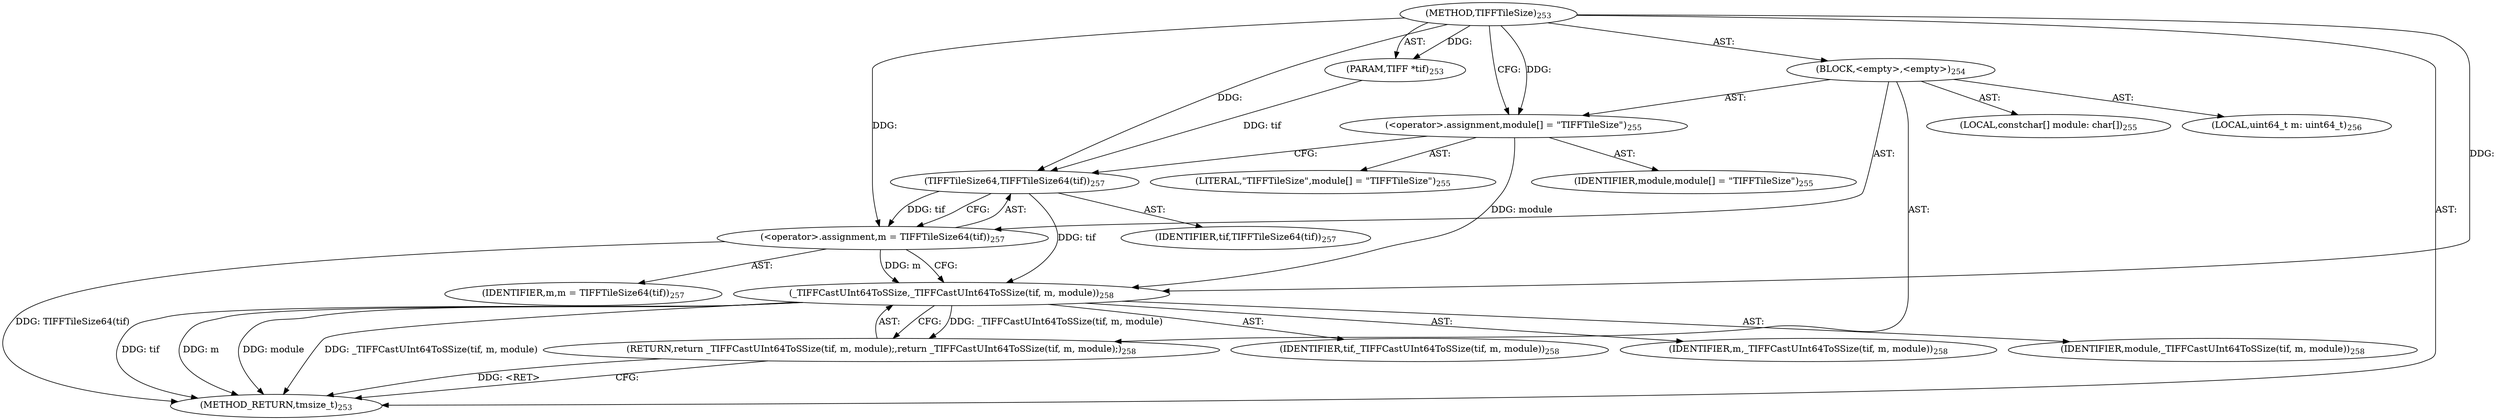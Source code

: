 digraph "TIFFTileSize" {  
"29937" [label = <(METHOD,TIFFTileSize)<SUB>253</SUB>> ]
"29938" [label = <(PARAM,TIFF *tif)<SUB>253</SUB>> ]
"29939" [label = <(BLOCK,&lt;empty&gt;,&lt;empty&gt;)<SUB>254</SUB>> ]
"29940" [label = <(LOCAL,constchar[] module: char[])<SUB>255</SUB>> ]
"29941" [label = <(&lt;operator&gt;.assignment,module[] = &quot;TIFFTileSize&quot;)<SUB>255</SUB>> ]
"29942" [label = <(IDENTIFIER,module,module[] = &quot;TIFFTileSize&quot;)<SUB>255</SUB>> ]
"29943" [label = <(LITERAL,&quot;TIFFTileSize&quot;,module[] = &quot;TIFFTileSize&quot;)<SUB>255</SUB>> ]
"29944" [label = <(LOCAL,uint64_t m: uint64_t)<SUB>256</SUB>> ]
"29945" [label = <(&lt;operator&gt;.assignment,m = TIFFTileSize64(tif))<SUB>257</SUB>> ]
"29946" [label = <(IDENTIFIER,m,m = TIFFTileSize64(tif))<SUB>257</SUB>> ]
"29947" [label = <(TIFFTileSize64,TIFFTileSize64(tif))<SUB>257</SUB>> ]
"29948" [label = <(IDENTIFIER,tif,TIFFTileSize64(tif))<SUB>257</SUB>> ]
"29949" [label = <(RETURN,return _TIFFCastUInt64ToSSize(tif, m, module);,return _TIFFCastUInt64ToSSize(tif, m, module);)<SUB>258</SUB>> ]
"29950" [label = <(_TIFFCastUInt64ToSSize,_TIFFCastUInt64ToSSize(tif, m, module))<SUB>258</SUB>> ]
"29951" [label = <(IDENTIFIER,tif,_TIFFCastUInt64ToSSize(tif, m, module))<SUB>258</SUB>> ]
"29952" [label = <(IDENTIFIER,m,_TIFFCastUInt64ToSSize(tif, m, module))<SUB>258</SUB>> ]
"29953" [label = <(IDENTIFIER,module,_TIFFCastUInt64ToSSize(tif, m, module))<SUB>258</SUB>> ]
"29954" [label = <(METHOD_RETURN,tmsize_t)<SUB>253</SUB>> ]
  "29937" -> "29938"  [ label = "AST: "] 
  "29937" -> "29939"  [ label = "AST: "] 
  "29937" -> "29954"  [ label = "AST: "] 
  "29939" -> "29940"  [ label = "AST: "] 
  "29939" -> "29941"  [ label = "AST: "] 
  "29939" -> "29944"  [ label = "AST: "] 
  "29939" -> "29945"  [ label = "AST: "] 
  "29939" -> "29949"  [ label = "AST: "] 
  "29941" -> "29942"  [ label = "AST: "] 
  "29941" -> "29943"  [ label = "AST: "] 
  "29945" -> "29946"  [ label = "AST: "] 
  "29945" -> "29947"  [ label = "AST: "] 
  "29947" -> "29948"  [ label = "AST: "] 
  "29949" -> "29950"  [ label = "AST: "] 
  "29950" -> "29951"  [ label = "AST: "] 
  "29950" -> "29952"  [ label = "AST: "] 
  "29950" -> "29953"  [ label = "AST: "] 
  "29941" -> "29947"  [ label = "CFG: "] 
  "29945" -> "29950"  [ label = "CFG: "] 
  "29949" -> "29954"  [ label = "CFG: "] 
  "29947" -> "29945"  [ label = "CFG: "] 
  "29950" -> "29949"  [ label = "CFG: "] 
  "29937" -> "29941"  [ label = "CFG: "] 
  "29949" -> "29954"  [ label = "DDG: &lt;RET&gt;"] 
  "29945" -> "29954"  [ label = "DDG: TIFFTileSize64(tif)"] 
  "29950" -> "29954"  [ label = "DDG: tif"] 
  "29950" -> "29954"  [ label = "DDG: m"] 
  "29950" -> "29954"  [ label = "DDG: module"] 
  "29950" -> "29954"  [ label = "DDG: _TIFFCastUInt64ToSSize(tif, m, module)"] 
  "29937" -> "29938"  [ label = "DDG: "] 
  "29937" -> "29941"  [ label = "DDG: "] 
  "29947" -> "29945"  [ label = "DDG: tif"] 
  "29950" -> "29949"  [ label = "DDG: _TIFFCastUInt64ToSSize(tif, m, module)"] 
  "29937" -> "29945"  [ label = "DDG: "] 
  "29938" -> "29947"  [ label = "DDG: tif"] 
  "29937" -> "29947"  [ label = "DDG: "] 
  "29947" -> "29950"  [ label = "DDG: tif"] 
  "29937" -> "29950"  [ label = "DDG: "] 
  "29945" -> "29950"  [ label = "DDG: m"] 
  "29941" -> "29950"  [ label = "DDG: module"] 
}
